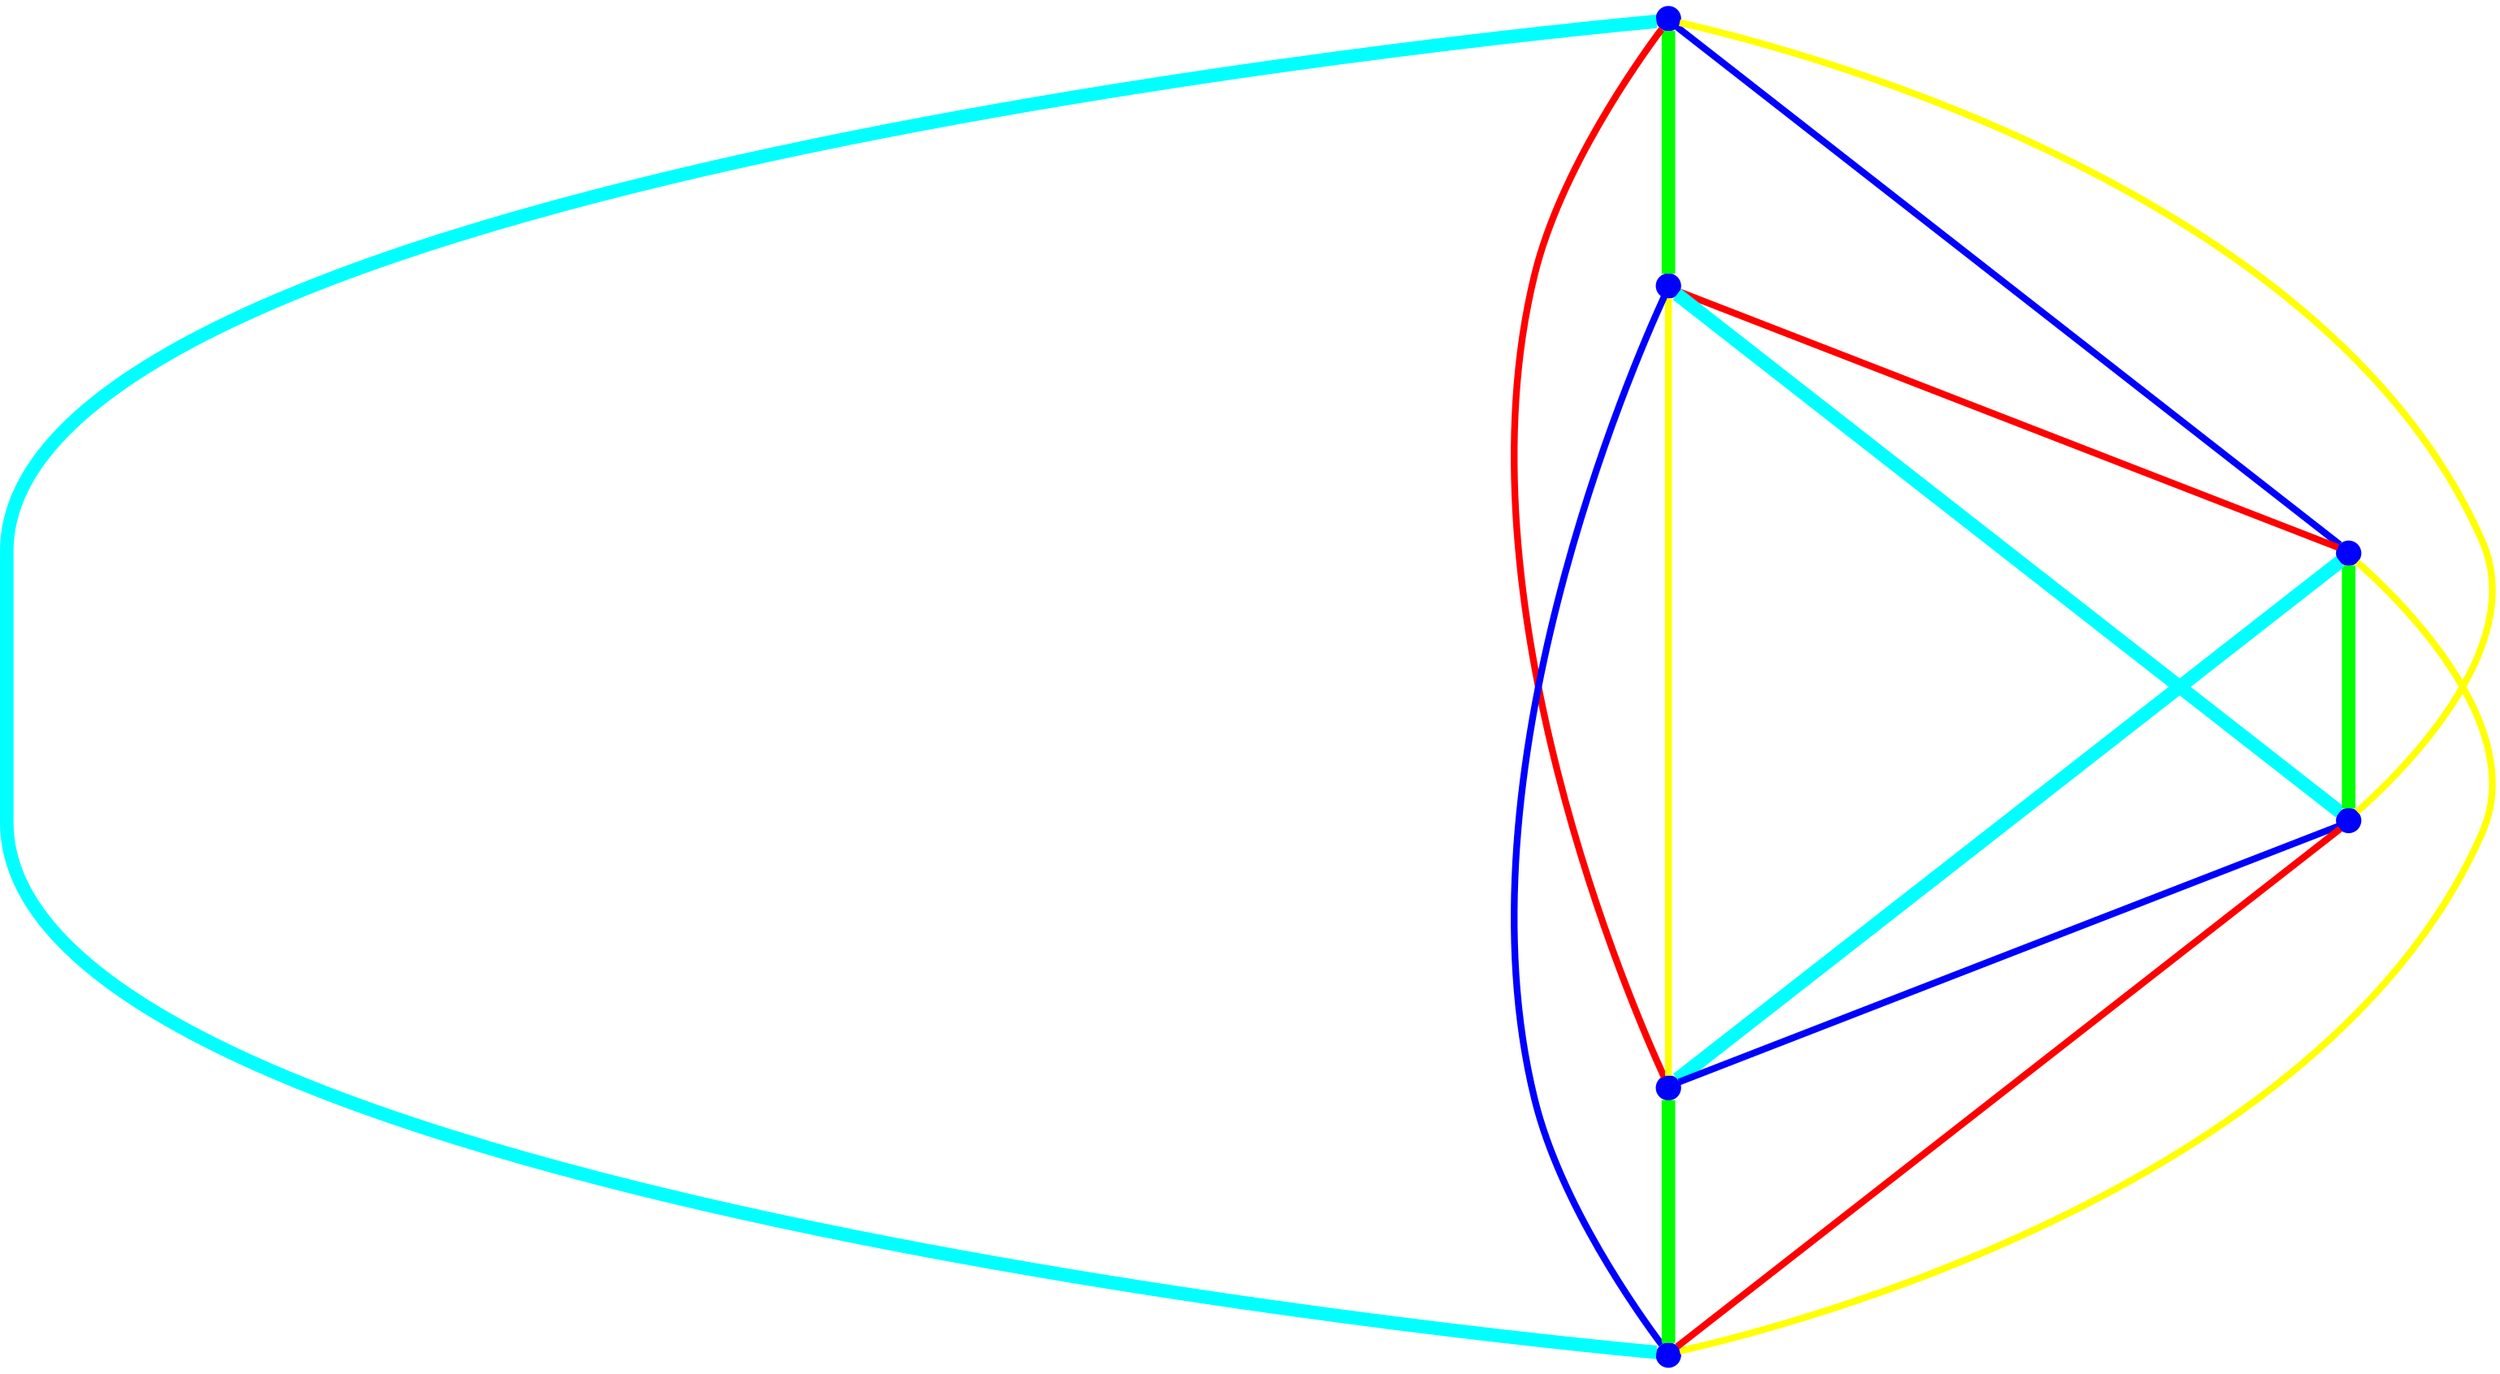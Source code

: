 graph {
ranksep=2
nodesep=2
node [label="" shape=circle style=filled fixedsize=true color=blue fillcolor=blue width=0.2];
"1" -- "2" [style="solid",penwidth="8",color="green"];
"1" -- "3" [style="solid",penwidth="4",color="blue"];
"1" -- "4" [style="solid",penwidth="4",color="yellow"];
"1" -- "5" [style="solid",penwidth="4",color="red"];
"1" -- "6" [style="solid",penwidth="8",color="cyan"];
"2" -- "3" [style="solid",penwidth="4",color="red"];
"2" -- "4" [style="solid",penwidth="8",color="cyan"];
"2" -- "5" [style="solid",penwidth="4",color="yellow"];
"2" -- "6" [style="solid",penwidth="4",color="blue"];
"3" -- "4" [style="solid",penwidth="8",color="green"];
"3" -- "5" [style="solid",penwidth="8",color="cyan"];
"3" -- "6" [style="solid",penwidth="4",color="yellow"];
"4" -- "5" [style="solid",penwidth="4",color="blue"];
"4" -- "6" [style="solid",penwidth="4",color="red"];
"5" -- "6" [style="solid",penwidth="8",color="green"];
}
